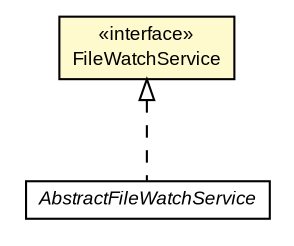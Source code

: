#!/usr/local/bin/dot
#
# Class diagram 
# Generated by UMLGraph version R5_6-24-gf6e263 (http://www.umlgraph.org/)
#

digraph G {
	edge [fontname="arial",fontsize=10,labelfontname="arial",labelfontsize=10];
	node [fontname="arial",fontsize=10,shape=plaintext];
	nodesep=0.25;
	ranksep=0.5;
	// com.google.code.play2.watcher.api.FileWatchService
	c63 [label=<<table title="com.google.code.play2.watcher.api.FileWatchService" border="0" cellborder="1" cellspacing="0" cellpadding="2" port="p" bgcolor="lemonChiffon" href="./FileWatchService.html">
		<tr><td><table border="0" cellspacing="0" cellpadding="1">
<tr><td align="center" balign="center"> &#171;interface&#187; </td></tr>
<tr><td align="center" balign="center"> FileWatchService </td></tr>
		</table></td></tr>
		</table>>, URL="./FileWatchService.html", fontname="arial", fontcolor="black", fontsize=9.0];
	// com.google.code.play2.watcher.api.AbstractFileWatchService
	c68 [label=<<table title="com.google.code.play2.watcher.api.AbstractFileWatchService" border="0" cellborder="1" cellspacing="0" cellpadding="2" port="p" href="./AbstractFileWatchService.html">
		<tr><td><table border="0" cellspacing="0" cellpadding="1">
<tr><td align="center" balign="center"><font face="arial italic"> AbstractFileWatchService </font></td></tr>
		</table></td></tr>
		</table>>, URL="./AbstractFileWatchService.html", fontname="arial", fontcolor="black", fontsize=9.0];
	//com.google.code.play2.watcher.api.AbstractFileWatchService implements com.google.code.play2.watcher.api.FileWatchService
	c63:p -> c68:p [dir=back,arrowtail=empty,style=dashed];
}

